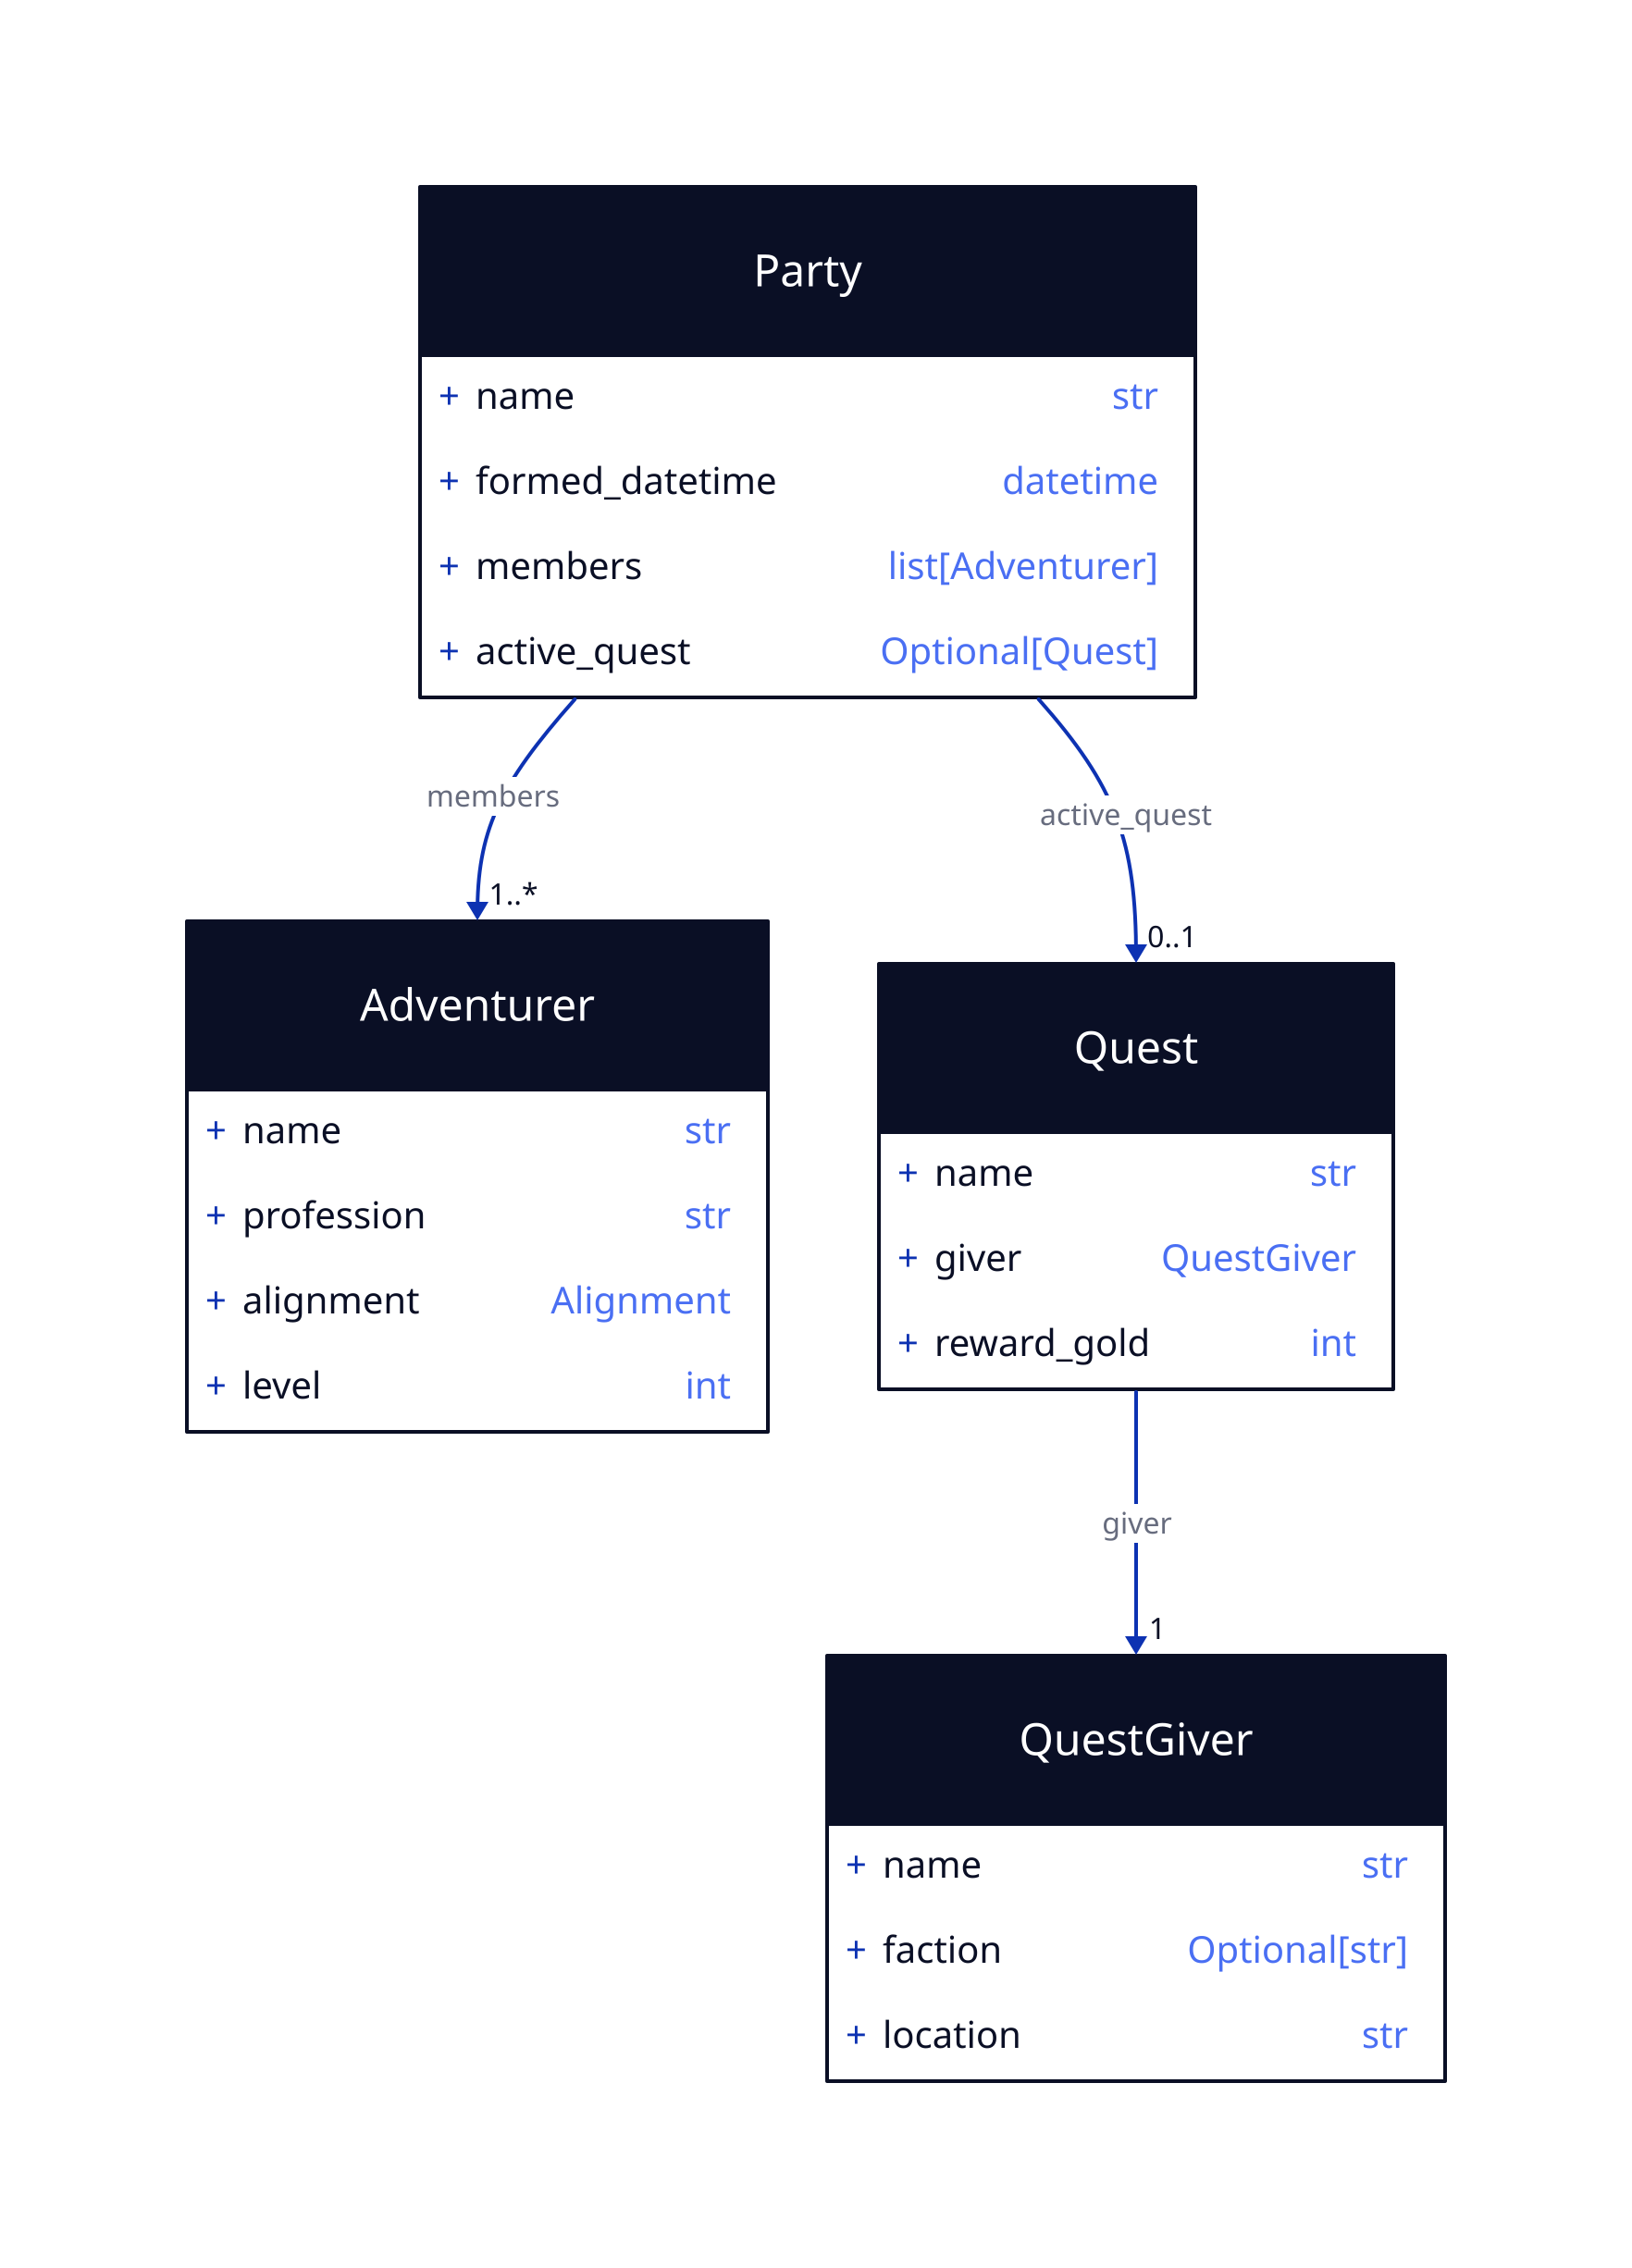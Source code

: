 Adventurer: {
  shape: class
  +name: str
  +profession: str
  +alignment: Alignment
  +level: int
}

Party: {
  shape: class
  +name: str
  +formed_datetime: datetime
  +members: "list[Adventurer]"
  +active_quest: "Optional[Quest]"
}

Quest: {
  shape: class
  +name: str
  +giver: QuestGiver
  +reward_gold: int
}

QuestGiver: {
  shape: class
  +name: str
  +faction: "Optional[str]"
  +location: str
}

Party -> Quest: active_quest {
  target-arrowhead: "0..1"
}

Party -> Adventurer: members {
  target-arrowhead: "1..*"
}

Quest -> QuestGiver: giver {
  target-arrowhead: "1"
}
